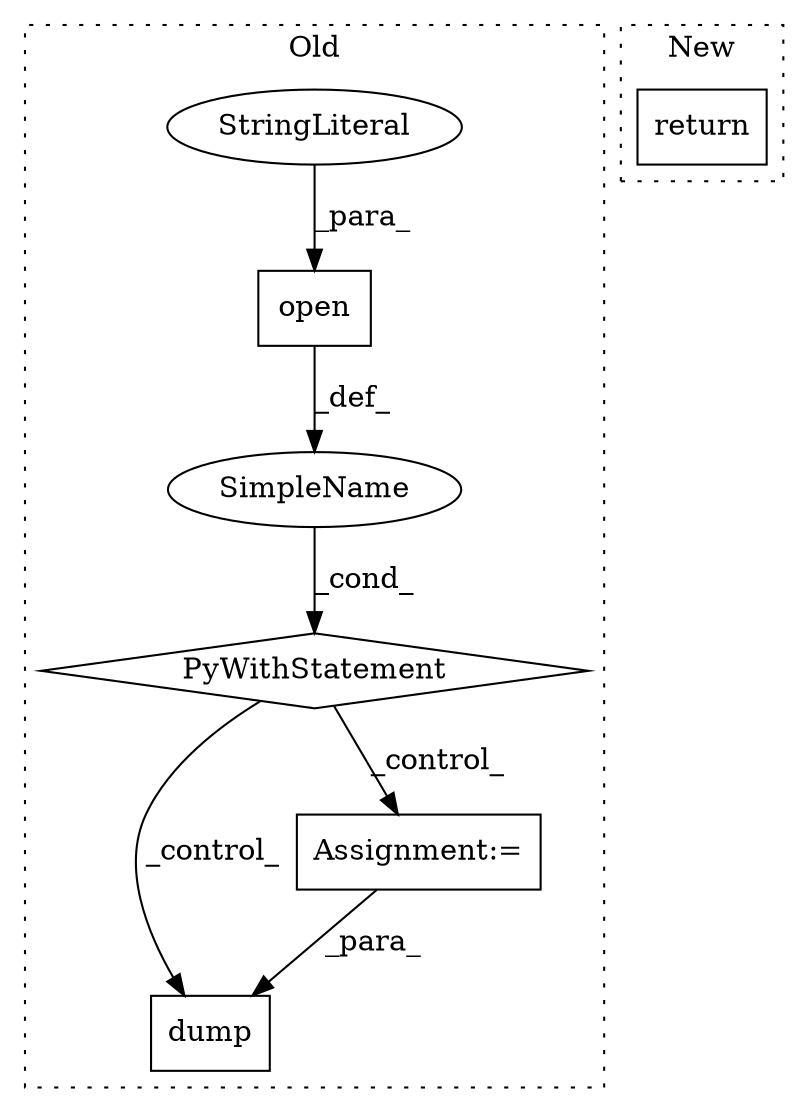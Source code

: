 digraph G {
subgraph cluster0 {
1 [label="dump" a="32" s="10021,10039" l="5,1" shape="box"];
3 [label="Assignment:=" a="7" s="9995" l="8" shape="box"];
4 [label="SimpleName" a="42" s="" l="" shape="ellipse"];
5 [label="PyWithStatement" a="104" s="9938,9978" l="10,2" shape="diamond"];
6 [label="open" a="32" s="9948,9977" l="5,1" shape="box"];
7 [label="StringLiteral" a="45" s="9973" l="4" shape="ellipse"];
label = "Old";
style="dotted";
}
subgraph cluster1 {
2 [label="return" a="41" s="9155" l="7" shape="box"];
label = "New";
style="dotted";
}
3 -> 1 [label="_para_"];
4 -> 5 [label="_cond_"];
5 -> 1 [label="_control_"];
5 -> 3 [label="_control_"];
6 -> 4 [label="_def_"];
7 -> 6 [label="_para_"];
}